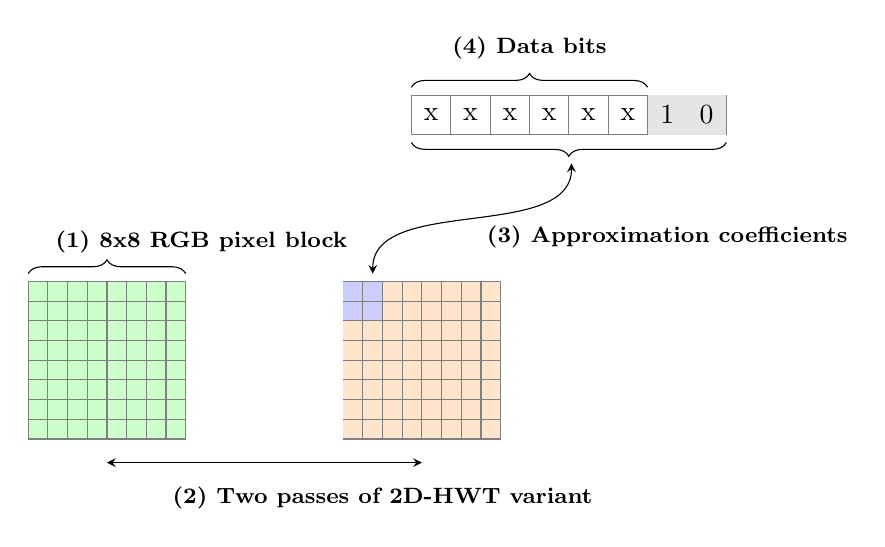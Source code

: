 \begin{tikzpicture}[]


% bg bg

%\fill[fill = yellow!10] (-2,-2) rectangle (10,6);

% bg
\fill[fill = green!20] (-1,0) rectangle (1,2);

\fill[fill = orange!20] (3-0.0,0) rectangle (5,2);
\fill[fill = blue!20] (3-0.0,1.5) rectangle (3.5,2);


% grids
\draw[step=0.25,color=black!50!white] (-1,0) grid (1,2);
\draw[step=0.25,color=black!50!white] (3-0.0,0) grid (5,2);

% bits
\fill[xshift=110, yshift=110, fill = white] (3,0) (0,0) rectangle (4,0.5);
\draw[xshift=110, yshift=110, step=0.5,color=black!50!white, fill=white] (0,0) grid (4,0.5);



\draw[xshift=110, yshift=110] node at (0.25,0.25) {x};
\draw[xshift=110, yshift=110] node at (0.75,0.25) {x};
\draw[xshift=110, yshift=110] node at (1.25,0.25) {x};
\draw[xshift=110, yshift=110] node at (1.75,0.25) {x};
\draw[xshift=110, yshift=110] node at (2.25,0.25) {x};
\draw[xshift=110, yshift=110] node at (2.75,0.25) {x};

\draw [decorate,decoration={brace,amplitude=5pt}]
   (-1,2.1) -- (1,2.1);
\draw [decorate,decoration={brace,amplitude=5pt},xshift=110, yshift=110]
   (0,0.6) -- (3,0.6);
\draw [decorate,decoration={brace,amplitude=5pt},xshift=110, yshift=110]
   (4,-0.1) -- (0,-0.1);

\fill[xshift=110, yshift=110, fill = black!10!white] (3,0) rectangle (4,0.5);

\draw[xshift=110, yshift=110] node at (3.25,0.25) {1};
\draw[xshift=110, yshift=110] node at (3.75,0.25) {0};


% arrows

\draw[font={\footnotesize \bfseries}] node at (1.2,2.5) {(1) 8x8 RGB pixel block};


\draw[<->,>=stealth] (0,-0.3) -- (4,-0.3);
\draw[font={\footnotesize \bfseries}] node at (3.5,-0.75) {(2) Two passes of 2D-HWT variant};

\draw[<->,>=stealth] (3.375,2.1) .. controls (3.375,3.1) and (5.9,2.5) .. (5.9,3.5);
\draw[xshift=110, yshift=110, font={\footnotesize \bfseries}] node at (3.25,-1.3) {(3) Approximation coefficients};

\draw[xshift=110, yshift=110, font={\footnotesize \bfseries}] node at (1.5,1.1) {(4) Data bits};


\end{tikzpicture}